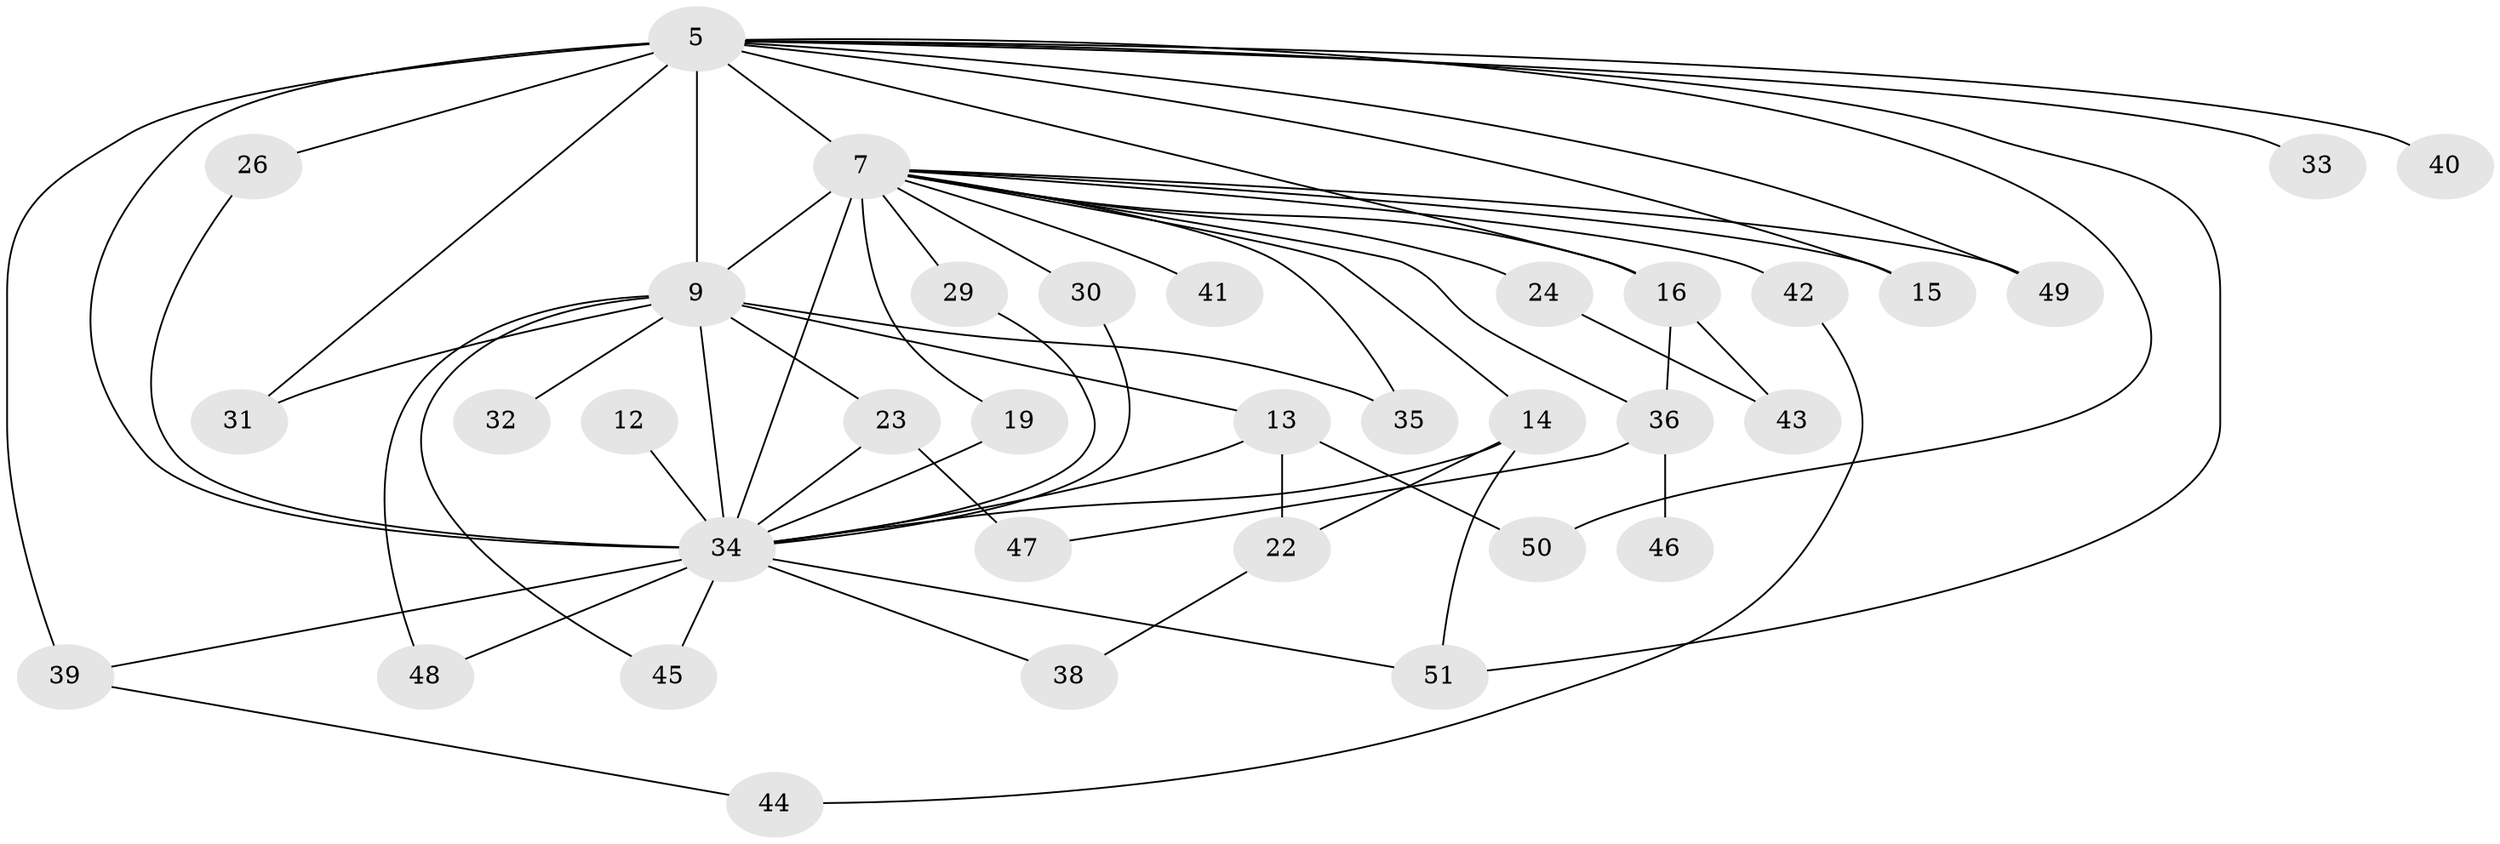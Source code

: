 // original degree distribution, {15: 0.0392156862745098, 16: 0.058823529411764705, 13: 0.0392156862745098, 21: 0.0196078431372549, 10: 0.0196078431372549, 14: 0.0196078431372549, 3: 0.19607843137254902, 2: 0.49019607843137253, 4: 0.09803921568627451, 5: 0.0196078431372549}
// Generated by graph-tools (version 1.1) at 2025/49/03/04/25 21:49:21]
// undirected, 35 vertices, 61 edges
graph export_dot {
graph [start="1"]
  node [color=gray90,style=filled];
  5 [super="+2"];
  7 [super="+4"];
  9 [super="+3+8"];
  12;
  13;
  14;
  15;
  16;
  19;
  22;
  23 [super="+17"];
  24;
  26 [super="+21"];
  29;
  30 [super="+18"];
  31;
  32;
  33;
  34 [super="+28+10"];
  35;
  36 [super="+27"];
  38;
  39 [super="+25"];
  40 [super="+11"];
  41;
  42;
  43;
  44;
  45;
  46;
  47;
  48;
  49;
  50;
  51 [super="+37"];
  5 -- 7 [weight=4];
  5 -- 9 [weight=6];
  5 -- 15;
  5 -- 16;
  5 -- 31;
  5 -- 33 [weight=2];
  5 -- 39 [weight=2];
  5 -- 40 [weight=3];
  5 -- 49;
  5 -- 50;
  5 -- 26;
  5 -- 34 [weight=6];
  5 -- 51;
  7 -- 9 [weight=6];
  7 -- 14;
  7 -- 24 [weight=2];
  7 -- 34 [weight=7];
  7 -- 41 [weight=2];
  7 -- 42 [weight=2];
  7 -- 49;
  7 -- 15;
  7 -- 16;
  7 -- 19;
  7 -- 29;
  7 -- 30 [weight=2];
  7 -- 35;
  7 -- 36 [weight=3];
  9 -- 13;
  9 -- 31;
  9 -- 32 [weight=2];
  9 -- 45;
  9 -- 48;
  9 -- 35;
  9 -- 23;
  9 -- 34 [weight=10];
  12 -- 34 [weight=2];
  13 -- 22;
  13 -- 50;
  13 -- 34;
  14 -- 22;
  14 -- 51;
  14 -- 34;
  16 -- 43;
  16 -- 36;
  19 -- 34;
  22 -- 38;
  23 -- 47;
  23 -- 34 [weight=2];
  24 -- 43;
  26 -- 34;
  29 -- 34;
  30 -- 34;
  34 -- 38;
  34 -- 39;
  34 -- 45;
  34 -- 48;
  34 -- 51;
  36 -- 46 [weight=2];
  36 -- 47;
  39 -- 44;
  42 -- 44;
}
